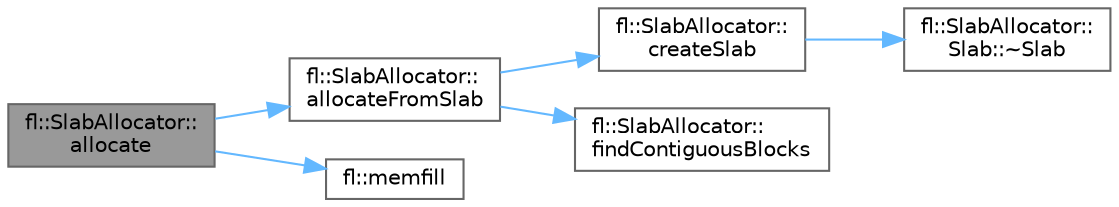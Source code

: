 digraph "fl::SlabAllocator::allocate"
{
 // INTERACTIVE_SVG=YES
 // LATEX_PDF_SIZE
  bgcolor="transparent";
  edge [fontname=Helvetica,fontsize=10,labelfontname=Helvetica,labelfontsize=10];
  node [fontname=Helvetica,fontsize=10,shape=box,height=0.2,width=0.4];
  rankdir="LR";
  Node1 [id="Node000001",label="fl::SlabAllocator::\lallocate",height=0.2,width=0.4,color="gray40", fillcolor="grey60", style="filled", fontcolor="black",tooltip=" "];
  Node1 -> Node2 [id="edge1_Node000001_Node000002",color="steelblue1",style="solid",tooltip=" "];
  Node2 [id="Node000002",label="fl::SlabAllocator::\lallocateFromSlab",height=0.2,width=0.4,color="grey40", fillcolor="white", style="filled",URL="$d5/db8/classfl_1_1_slab_allocator_a4e736ca7963991951f7b5ad59045c89c.html#a4e736ca7963991951f7b5ad59045c89c",tooltip=" "];
  Node2 -> Node3 [id="edge2_Node000002_Node000003",color="steelblue1",style="solid",tooltip=" "];
  Node3 [id="Node000003",label="fl::SlabAllocator::\lcreateSlab",height=0.2,width=0.4,color="grey40", fillcolor="white", style="filled",URL="$d5/db8/classfl_1_1_slab_allocator_acb9ae4a203853cde8e453c26cbc932d6.html#acb9ae4a203853cde8e453c26cbc932d6",tooltip=" "];
  Node3 -> Node4 [id="edge3_Node000003_Node000004",color="steelblue1",style="solid",tooltip=" "];
  Node4 [id="Node000004",label="fl::SlabAllocator::\lSlab::~Slab",height=0.2,width=0.4,color="grey40", fillcolor="white", style="filled",URL="$d9/d08/structfl_1_1_slab_allocator_1_1_slab_ab04544fa7d9b737e9069b087ca765c53.html#ab04544fa7d9b737e9069b087ca765c53",tooltip=" "];
  Node2 -> Node5 [id="edge4_Node000002_Node000005",color="steelblue1",style="solid",tooltip=" "];
  Node5 [id="Node000005",label="fl::SlabAllocator::\lfindContiguousBlocks",height=0.2,width=0.4,color="grey40", fillcolor="white", style="filled",URL="$d5/db8/classfl_1_1_slab_allocator_abf8cdd021b9021f733fe695af13d7dc9.html#abf8cdd021b9021f733fe695af13d7dc9",tooltip=" "];
  Node1 -> Node6 [id="edge5_Node000001_Node000006",color="steelblue1",style="solid",tooltip=" "];
  Node6 [id="Node000006",label="fl::memfill",height=0.2,width=0.4,color="grey40", fillcolor="white", style="filled",URL="$d4/d36/namespacefl_a4b8a9d50bb843c25b6392094c34e7fb1.html#a4b8a9d50bb843c25b6392094c34e7fb1",tooltip=" "];
}
